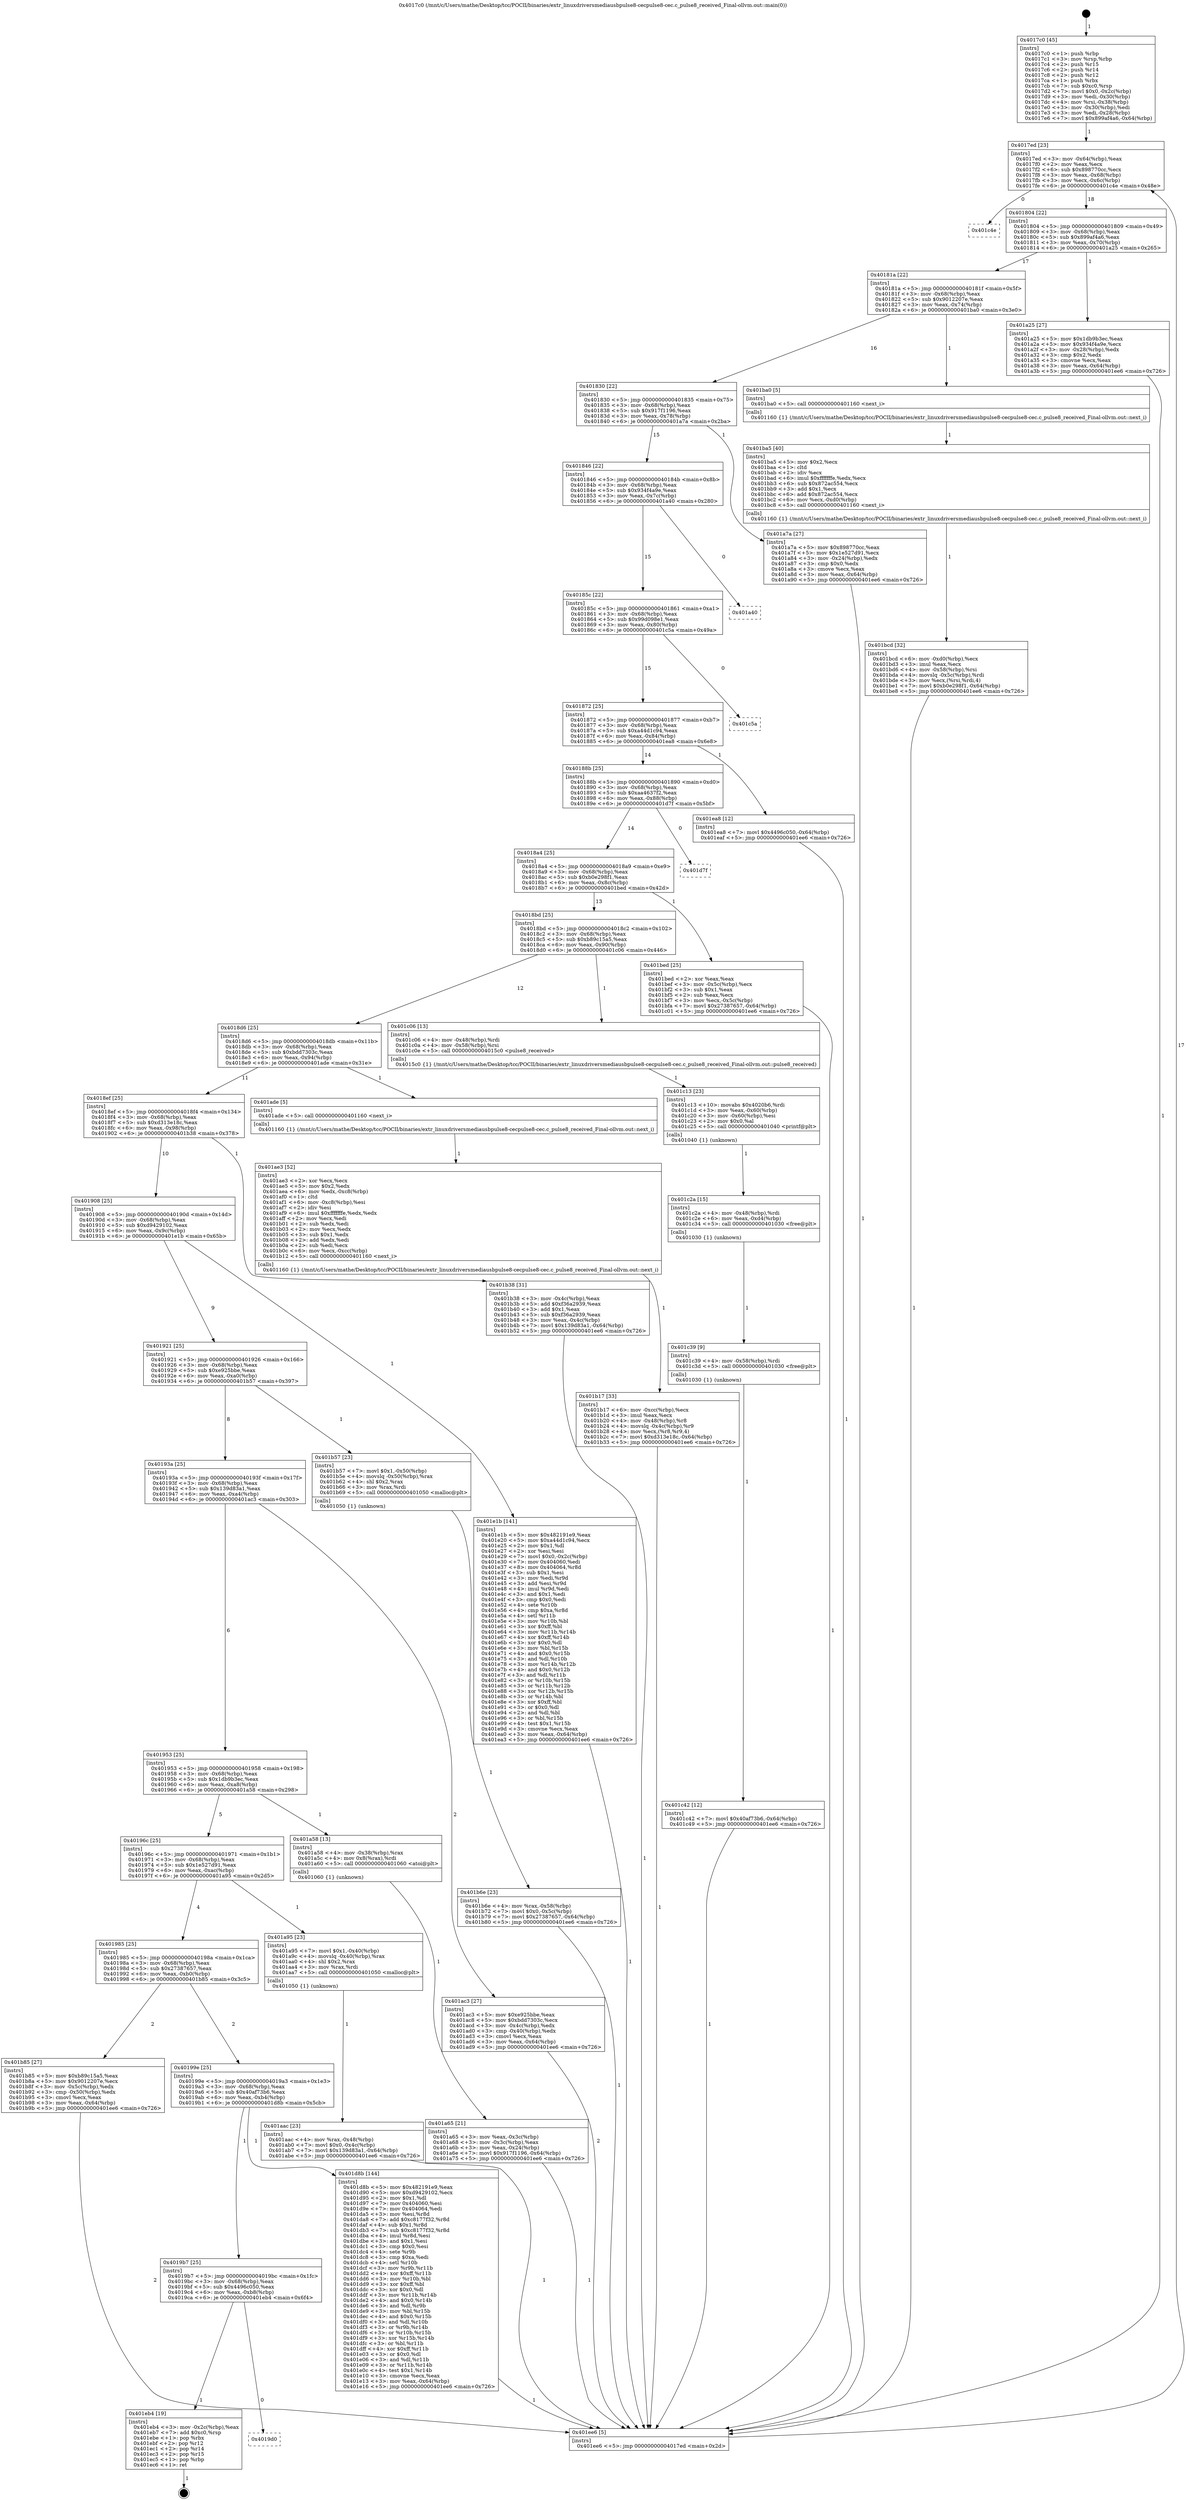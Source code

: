 digraph "0x4017c0" {
  label = "0x4017c0 (/mnt/c/Users/mathe/Desktop/tcc/POCII/binaries/extr_linuxdriversmediausbpulse8-cecpulse8-cec.c_pulse8_received_Final-ollvm.out::main(0))"
  labelloc = "t"
  node[shape=record]

  Entry [label="",width=0.3,height=0.3,shape=circle,fillcolor=black,style=filled]
  "0x4017ed" [label="{
     0x4017ed [23]\l
     | [instrs]\l
     &nbsp;&nbsp;0x4017ed \<+3\>: mov -0x64(%rbp),%eax\l
     &nbsp;&nbsp;0x4017f0 \<+2\>: mov %eax,%ecx\l
     &nbsp;&nbsp;0x4017f2 \<+6\>: sub $0x898770cc,%ecx\l
     &nbsp;&nbsp;0x4017f8 \<+3\>: mov %eax,-0x68(%rbp)\l
     &nbsp;&nbsp;0x4017fb \<+3\>: mov %ecx,-0x6c(%rbp)\l
     &nbsp;&nbsp;0x4017fe \<+6\>: je 0000000000401c4e \<main+0x48e\>\l
  }"]
  "0x401c4e" [label="{
     0x401c4e\l
  }", style=dashed]
  "0x401804" [label="{
     0x401804 [22]\l
     | [instrs]\l
     &nbsp;&nbsp;0x401804 \<+5\>: jmp 0000000000401809 \<main+0x49\>\l
     &nbsp;&nbsp;0x401809 \<+3\>: mov -0x68(%rbp),%eax\l
     &nbsp;&nbsp;0x40180c \<+5\>: sub $0x899af4a6,%eax\l
     &nbsp;&nbsp;0x401811 \<+3\>: mov %eax,-0x70(%rbp)\l
     &nbsp;&nbsp;0x401814 \<+6\>: je 0000000000401a25 \<main+0x265\>\l
  }"]
  Exit [label="",width=0.3,height=0.3,shape=circle,fillcolor=black,style=filled,peripheries=2]
  "0x401a25" [label="{
     0x401a25 [27]\l
     | [instrs]\l
     &nbsp;&nbsp;0x401a25 \<+5\>: mov $0x1db9b3ec,%eax\l
     &nbsp;&nbsp;0x401a2a \<+5\>: mov $0x934f4a9e,%ecx\l
     &nbsp;&nbsp;0x401a2f \<+3\>: mov -0x28(%rbp),%edx\l
     &nbsp;&nbsp;0x401a32 \<+3\>: cmp $0x2,%edx\l
     &nbsp;&nbsp;0x401a35 \<+3\>: cmovne %ecx,%eax\l
     &nbsp;&nbsp;0x401a38 \<+3\>: mov %eax,-0x64(%rbp)\l
     &nbsp;&nbsp;0x401a3b \<+5\>: jmp 0000000000401ee6 \<main+0x726\>\l
  }"]
  "0x40181a" [label="{
     0x40181a [22]\l
     | [instrs]\l
     &nbsp;&nbsp;0x40181a \<+5\>: jmp 000000000040181f \<main+0x5f\>\l
     &nbsp;&nbsp;0x40181f \<+3\>: mov -0x68(%rbp),%eax\l
     &nbsp;&nbsp;0x401822 \<+5\>: sub $0x9012207e,%eax\l
     &nbsp;&nbsp;0x401827 \<+3\>: mov %eax,-0x74(%rbp)\l
     &nbsp;&nbsp;0x40182a \<+6\>: je 0000000000401ba0 \<main+0x3e0\>\l
  }"]
  "0x401ee6" [label="{
     0x401ee6 [5]\l
     | [instrs]\l
     &nbsp;&nbsp;0x401ee6 \<+5\>: jmp 00000000004017ed \<main+0x2d\>\l
  }"]
  "0x4017c0" [label="{
     0x4017c0 [45]\l
     | [instrs]\l
     &nbsp;&nbsp;0x4017c0 \<+1\>: push %rbp\l
     &nbsp;&nbsp;0x4017c1 \<+3\>: mov %rsp,%rbp\l
     &nbsp;&nbsp;0x4017c4 \<+2\>: push %r15\l
     &nbsp;&nbsp;0x4017c6 \<+2\>: push %r14\l
     &nbsp;&nbsp;0x4017c8 \<+2\>: push %r12\l
     &nbsp;&nbsp;0x4017ca \<+1\>: push %rbx\l
     &nbsp;&nbsp;0x4017cb \<+7\>: sub $0xc0,%rsp\l
     &nbsp;&nbsp;0x4017d2 \<+7\>: movl $0x0,-0x2c(%rbp)\l
     &nbsp;&nbsp;0x4017d9 \<+3\>: mov %edi,-0x30(%rbp)\l
     &nbsp;&nbsp;0x4017dc \<+4\>: mov %rsi,-0x38(%rbp)\l
     &nbsp;&nbsp;0x4017e0 \<+3\>: mov -0x30(%rbp),%edi\l
     &nbsp;&nbsp;0x4017e3 \<+3\>: mov %edi,-0x28(%rbp)\l
     &nbsp;&nbsp;0x4017e6 \<+7\>: movl $0x899af4a6,-0x64(%rbp)\l
  }"]
  "0x4019d0" [label="{
     0x4019d0\l
  }", style=dashed]
  "0x401ba0" [label="{
     0x401ba0 [5]\l
     | [instrs]\l
     &nbsp;&nbsp;0x401ba0 \<+5\>: call 0000000000401160 \<next_i\>\l
     | [calls]\l
     &nbsp;&nbsp;0x401160 \{1\} (/mnt/c/Users/mathe/Desktop/tcc/POCII/binaries/extr_linuxdriversmediausbpulse8-cecpulse8-cec.c_pulse8_received_Final-ollvm.out::next_i)\l
  }"]
  "0x401830" [label="{
     0x401830 [22]\l
     | [instrs]\l
     &nbsp;&nbsp;0x401830 \<+5\>: jmp 0000000000401835 \<main+0x75\>\l
     &nbsp;&nbsp;0x401835 \<+3\>: mov -0x68(%rbp),%eax\l
     &nbsp;&nbsp;0x401838 \<+5\>: sub $0x917f1196,%eax\l
     &nbsp;&nbsp;0x40183d \<+3\>: mov %eax,-0x78(%rbp)\l
     &nbsp;&nbsp;0x401840 \<+6\>: je 0000000000401a7a \<main+0x2ba\>\l
  }"]
  "0x401eb4" [label="{
     0x401eb4 [19]\l
     | [instrs]\l
     &nbsp;&nbsp;0x401eb4 \<+3\>: mov -0x2c(%rbp),%eax\l
     &nbsp;&nbsp;0x401eb7 \<+7\>: add $0xc0,%rsp\l
     &nbsp;&nbsp;0x401ebe \<+1\>: pop %rbx\l
     &nbsp;&nbsp;0x401ebf \<+2\>: pop %r12\l
     &nbsp;&nbsp;0x401ec1 \<+2\>: pop %r14\l
     &nbsp;&nbsp;0x401ec3 \<+2\>: pop %r15\l
     &nbsp;&nbsp;0x401ec5 \<+1\>: pop %rbp\l
     &nbsp;&nbsp;0x401ec6 \<+1\>: ret\l
  }"]
  "0x401a7a" [label="{
     0x401a7a [27]\l
     | [instrs]\l
     &nbsp;&nbsp;0x401a7a \<+5\>: mov $0x898770cc,%eax\l
     &nbsp;&nbsp;0x401a7f \<+5\>: mov $0x1e527d91,%ecx\l
     &nbsp;&nbsp;0x401a84 \<+3\>: mov -0x24(%rbp),%edx\l
     &nbsp;&nbsp;0x401a87 \<+3\>: cmp $0x0,%edx\l
     &nbsp;&nbsp;0x401a8a \<+3\>: cmove %ecx,%eax\l
     &nbsp;&nbsp;0x401a8d \<+3\>: mov %eax,-0x64(%rbp)\l
     &nbsp;&nbsp;0x401a90 \<+5\>: jmp 0000000000401ee6 \<main+0x726\>\l
  }"]
  "0x401846" [label="{
     0x401846 [22]\l
     | [instrs]\l
     &nbsp;&nbsp;0x401846 \<+5\>: jmp 000000000040184b \<main+0x8b\>\l
     &nbsp;&nbsp;0x40184b \<+3\>: mov -0x68(%rbp),%eax\l
     &nbsp;&nbsp;0x40184e \<+5\>: sub $0x934f4a9e,%eax\l
     &nbsp;&nbsp;0x401853 \<+3\>: mov %eax,-0x7c(%rbp)\l
     &nbsp;&nbsp;0x401856 \<+6\>: je 0000000000401a40 \<main+0x280\>\l
  }"]
  "0x4019b7" [label="{
     0x4019b7 [25]\l
     | [instrs]\l
     &nbsp;&nbsp;0x4019b7 \<+5\>: jmp 00000000004019bc \<main+0x1fc\>\l
     &nbsp;&nbsp;0x4019bc \<+3\>: mov -0x68(%rbp),%eax\l
     &nbsp;&nbsp;0x4019bf \<+5\>: sub $0x4496c050,%eax\l
     &nbsp;&nbsp;0x4019c4 \<+6\>: mov %eax,-0xb8(%rbp)\l
     &nbsp;&nbsp;0x4019ca \<+6\>: je 0000000000401eb4 \<main+0x6f4\>\l
  }"]
  "0x401a40" [label="{
     0x401a40\l
  }", style=dashed]
  "0x40185c" [label="{
     0x40185c [22]\l
     | [instrs]\l
     &nbsp;&nbsp;0x40185c \<+5\>: jmp 0000000000401861 \<main+0xa1\>\l
     &nbsp;&nbsp;0x401861 \<+3\>: mov -0x68(%rbp),%eax\l
     &nbsp;&nbsp;0x401864 \<+5\>: sub $0x99d098e1,%eax\l
     &nbsp;&nbsp;0x401869 \<+3\>: mov %eax,-0x80(%rbp)\l
     &nbsp;&nbsp;0x40186c \<+6\>: je 0000000000401c5a \<main+0x49a\>\l
  }"]
  "0x401d8b" [label="{
     0x401d8b [144]\l
     | [instrs]\l
     &nbsp;&nbsp;0x401d8b \<+5\>: mov $0x482191e9,%eax\l
     &nbsp;&nbsp;0x401d90 \<+5\>: mov $0xd9429102,%ecx\l
     &nbsp;&nbsp;0x401d95 \<+2\>: mov $0x1,%dl\l
     &nbsp;&nbsp;0x401d97 \<+7\>: mov 0x404060,%esi\l
     &nbsp;&nbsp;0x401d9e \<+7\>: mov 0x404064,%edi\l
     &nbsp;&nbsp;0x401da5 \<+3\>: mov %esi,%r8d\l
     &nbsp;&nbsp;0x401da8 \<+7\>: add $0xc8177f32,%r8d\l
     &nbsp;&nbsp;0x401daf \<+4\>: sub $0x1,%r8d\l
     &nbsp;&nbsp;0x401db3 \<+7\>: sub $0xc8177f32,%r8d\l
     &nbsp;&nbsp;0x401dba \<+4\>: imul %r8d,%esi\l
     &nbsp;&nbsp;0x401dbe \<+3\>: and $0x1,%esi\l
     &nbsp;&nbsp;0x401dc1 \<+3\>: cmp $0x0,%esi\l
     &nbsp;&nbsp;0x401dc4 \<+4\>: sete %r9b\l
     &nbsp;&nbsp;0x401dc8 \<+3\>: cmp $0xa,%edi\l
     &nbsp;&nbsp;0x401dcb \<+4\>: setl %r10b\l
     &nbsp;&nbsp;0x401dcf \<+3\>: mov %r9b,%r11b\l
     &nbsp;&nbsp;0x401dd2 \<+4\>: xor $0xff,%r11b\l
     &nbsp;&nbsp;0x401dd6 \<+3\>: mov %r10b,%bl\l
     &nbsp;&nbsp;0x401dd9 \<+3\>: xor $0xff,%bl\l
     &nbsp;&nbsp;0x401ddc \<+3\>: xor $0x0,%dl\l
     &nbsp;&nbsp;0x401ddf \<+3\>: mov %r11b,%r14b\l
     &nbsp;&nbsp;0x401de2 \<+4\>: and $0x0,%r14b\l
     &nbsp;&nbsp;0x401de6 \<+3\>: and %dl,%r9b\l
     &nbsp;&nbsp;0x401de9 \<+3\>: mov %bl,%r15b\l
     &nbsp;&nbsp;0x401dec \<+4\>: and $0x0,%r15b\l
     &nbsp;&nbsp;0x401df0 \<+3\>: and %dl,%r10b\l
     &nbsp;&nbsp;0x401df3 \<+3\>: or %r9b,%r14b\l
     &nbsp;&nbsp;0x401df6 \<+3\>: or %r10b,%r15b\l
     &nbsp;&nbsp;0x401df9 \<+3\>: xor %r15b,%r14b\l
     &nbsp;&nbsp;0x401dfc \<+3\>: or %bl,%r11b\l
     &nbsp;&nbsp;0x401dff \<+4\>: xor $0xff,%r11b\l
     &nbsp;&nbsp;0x401e03 \<+3\>: or $0x0,%dl\l
     &nbsp;&nbsp;0x401e06 \<+3\>: and %dl,%r11b\l
     &nbsp;&nbsp;0x401e09 \<+3\>: or %r11b,%r14b\l
     &nbsp;&nbsp;0x401e0c \<+4\>: test $0x1,%r14b\l
     &nbsp;&nbsp;0x401e10 \<+3\>: cmovne %ecx,%eax\l
     &nbsp;&nbsp;0x401e13 \<+3\>: mov %eax,-0x64(%rbp)\l
     &nbsp;&nbsp;0x401e16 \<+5\>: jmp 0000000000401ee6 \<main+0x726\>\l
  }"]
  "0x401c5a" [label="{
     0x401c5a\l
  }", style=dashed]
  "0x401872" [label="{
     0x401872 [25]\l
     | [instrs]\l
     &nbsp;&nbsp;0x401872 \<+5\>: jmp 0000000000401877 \<main+0xb7\>\l
     &nbsp;&nbsp;0x401877 \<+3\>: mov -0x68(%rbp),%eax\l
     &nbsp;&nbsp;0x40187a \<+5\>: sub $0xa44d1c94,%eax\l
     &nbsp;&nbsp;0x40187f \<+6\>: mov %eax,-0x84(%rbp)\l
     &nbsp;&nbsp;0x401885 \<+6\>: je 0000000000401ea8 \<main+0x6e8\>\l
  }"]
  "0x401c42" [label="{
     0x401c42 [12]\l
     | [instrs]\l
     &nbsp;&nbsp;0x401c42 \<+7\>: movl $0x40af73b6,-0x64(%rbp)\l
     &nbsp;&nbsp;0x401c49 \<+5\>: jmp 0000000000401ee6 \<main+0x726\>\l
  }"]
  "0x401ea8" [label="{
     0x401ea8 [12]\l
     | [instrs]\l
     &nbsp;&nbsp;0x401ea8 \<+7\>: movl $0x4496c050,-0x64(%rbp)\l
     &nbsp;&nbsp;0x401eaf \<+5\>: jmp 0000000000401ee6 \<main+0x726\>\l
  }"]
  "0x40188b" [label="{
     0x40188b [25]\l
     | [instrs]\l
     &nbsp;&nbsp;0x40188b \<+5\>: jmp 0000000000401890 \<main+0xd0\>\l
     &nbsp;&nbsp;0x401890 \<+3\>: mov -0x68(%rbp),%eax\l
     &nbsp;&nbsp;0x401893 \<+5\>: sub $0xaa4637f2,%eax\l
     &nbsp;&nbsp;0x401898 \<+6\>: mov %eax,-0x88(%rbp)\l
     &nbsp;&nbsp;0x40189e \<+6\>: je 0000000000401d7f \<main+0x5bf\>\l
  }"]
  "0x401c39" [label="{
     0x401c39 [9]\l
     | [instrs]\l
     &nbsp;&nbsp;0x401c39 \<+4\>: mov -0x58(%rbp),%rdi\l
     &nbsp;&nbsp;0x401c3d \<+5\>: call 0000000000401030 \<free@plt\>\l
     | [calls]\l
     &nbsp;&nbsp;0x401030 \{1\} (unknown)\l
  }"]
  "0x401d7f" [label="{
     0x401d7f\l
  }", style=dashed]
  "0x4018a4" [label="{
     0x4018a4 [25]\l
     | [instrs]\l
     &nbsp;&nbsp;0x4018a4 \<+5\>: jmp 00000000004018a9 \<main+0xe9\>\l
     &nbsp;&nbsp;0x4018a9 \<+3\>: mov -0x68(%rbp),%eax\l
     &nbsp;&nbsp;0x4018ac \<+5\>: sub $0xb0e298f1,%eax\l
     &nbsp;&nbsp;0x4018b1 \<+6\>: mov %eax,-0x8c(%rbp)\l
     &nbsp;&nbsp;0x4018b7 \<+6\>: je 0000000000401bed \<main+0x42d\>\l
  }"]
  "0x401c2a" [label="{
     0x401c2a [15]\l
     | [instrs]\l
     &nbsp;&nbsp;0x401c2a \<+4\>: mov -0x48(%rbp),%rdi\l
     &nbsp;&nbsp;0x401c2e \<+6\>: mov %eax,-0xd4(%rbp)\l
     &nbsp;&nbsp;0x401c34 \<+5\>: call 0000000000401030 \<free@plt\>\l
     | [calls]\l
     &nbsp;&nbsp;0x401030 \{1\} (unknown)\l
  }"]
  "0x401bed" [label="{
     0x401bed [25]\l
     | [instrs]\l
     &nbsp;&nbsp;0x401bed \<+2\>: xor %eax,%eax\l
     &nbsp;&nbsp;0x401bef \<+3\>: mov -0x5c(%rbp),%ecx\l
     &nbsp;&nbsp;0x401bf2 \<+3\>: sub $0x1,%eax\l
     &nbsp;&nbsp;0x401bf5 \<+2\>: sub %eax,%ecx\l
     &nbsp;&nbsp;0x401bf7 \<+3\>: mov %ecx,-0x5c(%rbp)\l
     &nbsp;&nbsp;0x401bfa \<+7\>: movl $0x27387657,-0x64(%rbp)\l
     &nbsp;&nbsp;0x401c01 \<+5\>: jmp 0000000000401ee6 \<main+0x726\>\l
  }"]
  "0x4018bd" [label="{
     0x4018bd [25]\l
     | [instrs]\l
     &nbsp;&nbsp;0x4018bd \<+5\>: jmp 00000000004018c2 \<main+0x102\>\l
     &nbsp;&nbsp;0x4018c2 \<+3\>: mov -0x68(%rbp),%eax\l
     &nbsp;&nbsp;0x4018c5 \<+5\>: sub $0xb89c15a5,%eax\l
     &nbsp;&nbsp;0x4018ca \<+6\>: mov %eax,-0x90(%rbp)\l
     &nbsp;&nbsp;0x4018d0 \<+6\>: je 0000000000401c06 \<main+0x446\>\l
  }"]
  "0x401c13" [label="{
     0x401c13 [23]\l
     | [instrs]\l
     &nbsp;&nbsp;0x401c13 \<+10\>: movabs $0x4020b6,%rdi\l
     &nbsp;&nbsp;0x401c1d \<+3\>: mov %eax,-0x60(%rbp)\l
     &nbsp;&nbsp;0x401c20 \<+3\>: mov -0x60(%rbp),%esi\l
     &nbsp;&nbsp;0x401c23 \<+2\>: mov $0x0,%al\l
     &nbsp;&nbsp;0x401c25 \<+5\>: call 0000000000401040 \<printf@plt\>\l
     | [calls]\l
     &nbsp;&nbsp;0x401040 \{1\} (unknown)\l
  }"]
  "0x401c06" [label="{
     0x401c06 [13]\l
     | [instrs]\l
     &nbsp;&nbsp;0x401c06 \<+4\>: mov -0x48(%rbp),%rdi\l
     &nbsp;&nbsp;0x401c0a \<+4\>: mov -0x58(%rbp),%rsi\l
     &nbsp;&nbsp;0x401c0e \<+5\>: call 00000000004015c0 \<pulse8_received\>\l
     | [calls]\l
     &nbsp;&nbsp;0x4015c0 \{1\} (/mnt/c/Users/mathe/Desktop/tcc/POCII/binaries/extr_linuxdriversmediausbpulse8-cecpulse8-cec.c_pulse8_received_Final-ollvm.out::pulse8_received)\l
  }"]
  "0x4018d6" [label="{
     0x4018d6 [25]\l
     | [instrs]\l
     &nbsp;&nbsp;0x4018d6 \<+5\>: jmp 00000000004018db \<main+0x11b\>\l
     &nbsp;&nbsp;0x4018db \<+3\>: mov -0x68(%rbp),%eax\l
     &nbsp;&nbsp;0x4018de \<+5\>: sub $0xbdd7303c,%eax\l
     &nbsp;&nbsp;0x4018e3 \<+6\>: mov %eax,-0x94(%rbp)\l
     &nbsp;&nbsp;0x4018e9 \<+6\>: je 0000000000401ade \<main+0x31e\>\l
  }"]
  "0x401bcd" [label="{
     0x401bcd [32]\l
     | [instrs]\l
     &nbsp;&nbsp;0x401bcd \<+6\>: mov -0xd0(%rbp),%ecx\l
     &nbsp;&nbsp;0x401bd3 \<+3\>: imul %eax,%ecx\l
     &nbsp;&nbsp;0x401bd6 \<+4\>: mov -0x58(%rbp),%rsi\l
     &nbsp;&nbsp;0x401bda \<+4\>: movslq -0x5c(%rbp),%rdi\l
     &nbsp;&nbsp;0x401bde \<+3\>: mov %ecx,(%rsi,%rdi,4)\l
     &nbsp;&nbsp;0x401be1 \<+7\>: movl $0xb0e298f1,-0x64(%rbp)\l
     &nbsp;&nbsp;0x401be8 \<+5\>: jmp 0000000000401ee6 \<main+0x726\>\l
  }"]
  "0x401ade" [label="{
     0x401ade [5]\l
     | [instrs]\l
     &nbsp;&nbsp;0x401ade \<+5\>: call 0000000000401160 \<next_i\>\l
     | [calls]\l
     &nbsp;&nbsp;0x401160 \{1\} (/mnt/c/Users/mathe/Desktop/tcc/POCII/binaries/extr_linuxdriversmediausbpulse8-cecpulse8-cec.c_pulse8_received_Final-ollvm.out::next_i)\l
  }"]
  "0x4018ef" [label="{
     0x4018ef [25]\l
     | [instrs]\l
     &nbsp;&nbsp;0x4018ef \<+5\>: jmp 00000000004018f4 \<main+0x134\>\l
     &nbsp;&nbsp;0x4018f4 \<+3\>: mov -0x68(%rbp),%eax\l
     &nbsp;&nbsp;0x4018f7 \<+5\>: sub $0xd313e18c,%eax\l
     &nbsp;&nbsp;0x4018fc \<+6\>: mov %eax,-0x98(%rbp)\l
     &nbsp;&nbsp;0x401902 \<+6\>: je 0000000000401b38 \<main+0x378\>\l
  }"]
  "0x401ba5" [label="{
     0x401ba5 [40]\l
     | [instrs]\l
     &nbsp;&nbsp;0x401ba5 \<+5\>: mov $0x2,%ecx\l
     &nbsp;&nbsp;0x401baa \<+1\>: cltd\l
     &nbsp;&nbsp;0x401bab \<+2\>: idiv %ecx\l
     &nbsp;&nbsp;0x401bad \<+6\>: imul $0xfffffffe,%edx,%ecx\l
     &nbsp;&nbsp;0x401bb3 \<+6\>: sub $0x872ac554,%ecx\l
     &nbsp;&nbsp;0x401bb9 \<+3\>: add $0x1,%ecx\l
     &nbsp;&nbsp;0x401bbc \<+6\>: add $0x872ac554,%ecx\l
     &nbsp;&nbsp;0x401bc2 \<+6\>: mov %ecx,-0xd0(%rbp)\l
     &nbsp;&nbsp;0x401bc8 \<+5\>: call 0000000000401160 \<next_i\>\l
     | [calls]\l
     &nbsp;&nbsp;0x401160 \{1\} (/mnt/c/Users/mathe/Desktop/tcc/POCII/binaries/extr_linuxdriversmediausbpulse8-cecpulse8-cec.c_pulse8_received_Final-ollvm.out::next_i)\l
  }"]
  "0x401b38" [label="{
     0x401b38 [31]\l
     | [instrs]\l
     &nbsp;&nbsp;0x401b38 \<+3\>: mov -0x4c(%rbp),%eax\l
     &nbsp;&nbsp;0x401b3b \<+5\>: add $0xf36a2939,%eax\l
     &nbsp;&nbsp;0x401b40 \<+3\>: add $0x1,%eax\l
     &nbsp;&nbsp;0x401b43 \<+5\>: sub $0xf36a2939,%eax\l
     &nbsp;&nbsp;0x401b48 \<+3\>: mov %eax,-0x4c(%rbp)\l
     &nbsp;&nbsp;0x401b4b \<+7\>: movl $0x139d83a1,-0x64(%rbp)\l
     &nbsp;&nbsp;0x401b52 \<+5\>: jmp 0000000000401ee6 \<main+0x726\>\l
  }"]
  "0x401908" [label="{
     0x401908 [25]\l
     | [instrs]\l
     &nbsp;&nbsp;0x401908 \<+5\>: jmp 000000000040190d \<main+0x14d\>\l
     &nbsp;&nbsp;0x40190d \<+3\>: mov -0x68(%rbp),%eax\l
     &nbsp;&nbsp;0x401910 \<+5\>: sub $0xd9429102,%eax\l
     &nbsp;&nbsp;0x401915 \<+6\>: mov %eax,-0x9c(%rbp)\l
     &nbsp;&nbsp;0x40191b \<+6\>: je 0000000000401e1b \<main+0x65b\>\l
  }"]
  "0x40199e" [label="{
     0x40199e [25]\l
     | [instrs]\l
     &nbsp;&nbsp;0x40199e \<+5\>: jmp 00000000004019a3 \<main+0x1e3\>\l
     &nbsp;&nbsp;0x4019a3 \<+3\>: mov -0x68(%rbp),%eax\l
     &nbsp;&nbsp;0x4019a6 \<+5\>: sub $0x40af73b6,%eax\l
     &nbsp;&nbsp;0x4019ab \<+6\>: mov %eax,-0xb4(%rbp)\l
     &nbsp;&nbsp;0x4019b1 \<+6\>: je 0000000000401d8b \<main+0x5cb\>\l
  }"]
  "0x401e1b" [label="{
     0x401e1b [141]\l
     | [instrs]\l
     &nbsp;&nbsp;0x401e1b \<+5\>: mov $0x482191e9,%eax\l
     &nbsp;&nbsp;0x401e20 \<+5\>: mov $0xa44d1c94,%ecx\l
     &nbsp;&nbsp;0x401e25 \<+2\>: mov $0x1,%dl\l
     &nbsp;&nbsp;0x401e27 \<+2\>: xor %esi,%esi\l
     &nbsp;&nbsp;0x401e29 \<+7\>: movl $0x0,-0x2c(%rbp)\l
     &nbsp;&nbsp;0x401e30 \<+7\>: mov 0x404060,%edi\l
     &nbsp;&nbsp;0x401e37 \<+8\>: mov 0x404064,%r8d\l
     &nbsp;&nbsp;0x401e3f \<+3\>: sub $0x1,%esi\l
     &nbsp;&nbsp;0x401e42 \<+3\>: mov %edi,%r9d\l
     &nbsp;&nbsp;0x401e45 \<+3\>: add %esi,%r9d\l
     &nbsp;&nbsp;0x401e48 \<+4\>: imul %r9d,%edi\l
     &nbsp;&nbsp;0x401e4c \<+3\>: and $0x1,%edi\l
     &nbsp;&nbsp;0x401e4f \<+3\>: cmp $0x0,%edi\l
     &nbsp;&nbsp;0x401e52 \<+4\>: sete %r10b\l
     &nbsp;&nbsp;0x401e56 \<+4\>: cmp $0xa,%r8d\l
     &nbsp;&nbsp;0x401e5a \<+4\>: setl %r11b\l
     &nbsp;&nbsp;0x401e5e \<+3\>: mov %r10b,%bl\l
     &nbsp;&nbsp;0x401e61 \<+3\>: xor $0xff,%bl\l
     &nbsp;&nbsp;0x401e64 \<+3\>: mov %r11b,%r14b\l
     &nbsp;&nbsp;0x401e67 \<+4\>: xor $0xff,%r14b\l
     &nbsp;&nbsp;0x401e6b \<+3\>: xor $0x0,%dl\l
     &nbsp;&nbsp;0x401e6e \<+3\>: mov %bl,%r15b\l
     &nbsp;&nbsp;0x401e71 \<+4\>: and $0x0,%r15b\l
     &nbsp;&nbsp;0x401e75 \<+3\>: and %dl,%r10b\l
     &nbsp;&nbsp;0x401e78 \<+3\>: mov %r14b,%r12b\l
     &nbsp;&nbsp;0x401e7b \<+4\>: and $0x0,%r12b\l
     &nbsp;&nbsp;0x401e7f \<+3\>: and %dl,%r11b\l
     &nbsp;&nbsp;0x401e82 \<+3\>: or %r10b,%r15b\l
     &nbsp;&nbsp;0x401e85 \<+3\>: or %r11b,%r12b\l
     &nbsp;&nbsp;0x401e88 \<+3\>: xor %r12b,%r15b\l
     &nbsp;&nbsp;0x401e8b \<+3\>: or %r14b,%bl\l
     &nbsp;&nbsp;0x401e8e \<+3\>: xor $0xff,%bl\l
     &nbsp;&nbsp;0x401e91 \<+3\>: or $0x0,%dl\l
     &nbsp;&nbsp;0x401e94 \<+2\>: and %dl,%bl\l
     &nbsp;&nbsp;0x401e96 \<+3\>: or %bl,%r15b\l
     &nbsp;&nbsp;0x401e99 \<+4\>: test $0x1,%r15b\l
     &nbsp;&nbsp;0x401e9d \<+3\>: cmovne %ecx,%eax\l
     &nbsp;&nbsp;0x401ea0 \<+3\>: mov %eax,-0x64(%rbp)\l
     &nbsp;&nbsp;0x401ea3 \<+5\>: jmp 0000000000401ee6 \<main+0x726\>\l
  }"]
  "0x401921" [label="{
     0x401921 [25]\l
     | [instrs]\l
     &nbsp;&nbsp;0x401921 \<+5\>: jmp 0000000000401926 \<main+0x166\>\l
     &nbsp;&nbsp;0x401926 \<+3\>: mov -0x68(%rbp),%eax\l
     &nbsp;&nbsp;0x401929 \<+5\>: sub $0xe925bbe,%eax\l
     &nbsp;&nbsp;0x40192e \<+6\>: mov %eax,-0xa0(%rbp)\l
     &nbsp;&nbsp;0x401934 \<+6\>: je 0000000000401b57 \<main+0x397\>\l
  }"]
  "0x401b85" [label="{
     0x401b85 [27]\l
     | [instrs]\l
     &nbsp;&nbsp;0x401b85 \<+5\>: mov $0xb89c15a5,%eax\l
     &nbsp;&nbsp;0x401b8a \<+5\>: mov $0x9012207e,%ecx\l
     &nbsp;&nbsp;0x401b8f \<+3\>: mov -0x5c(%rbp),%edx\l
     &nbsp;&nbsp;0x401b92 \<+3\>: cmp -0x50(%rbp),%edx\l
     &nbsp;&nbsp;0x401b95 \<+3\>: cmovl %ecx,%eax\l
     &nbsp;&nbsp;0x401b98 \<+3\>: mov %eax,-0x64(%rbp)\l
     &nbsp;&nbsp;0x401b9b \<+5\>: jmp 0000000000401ee6 \<main+0x726\>\l
  }"]
  "0x401b57" [label="{
     0x401b57 [23]\l
     | [instrs]\l
     &nbsp;&nbsp;0x401b57 \<+7\>: movl $0x1,-0x50(%rbp)\l
     &nbsp;&nbsp;0x401b5e \<+4\>: movslq -0x50(%rbp),%rax\l
     &nbsp;&nbsp;0x401b62 \<+4\>: shl $0x2,%rax\l
     &nbsp;&nbsp;0x401b66 \<+3\>: mov %rax,%rdi\l
     &nbsp;&nbsp;0x401b69 \<+5\>: call 0000000000401050 \<malloc@plt\>\l
     | [calls]\l
     &nbsp;&nbsp;0x401050 \{1\} (unknown)\l
  }"]
  "0x40193a" [label="{
     0x40193a [25]\l
     | [instrs]\l
     &nbsp;&nbsp;0x40193a \<+5\>: jmp 000000000040193f \<main+0x17f\>\l
     &nbsp;&nbsp;0x40193f \<+3\>: mov -0x68(%rbp),%eax\l
     &nbsp;&nbsp;0x401942 \<+5\>: sub $0x139d83a1,%eax\l
     &nbsp;&nbsp;0x401947 \<+6\>: mov %eax,-0xa4(%rbp)\l
     &nbsp;&nbsp;0x40194d \<+6\>: je 0000000000401ac3 \<main+0x303\>\l
  }"]
  "0x401b6e" [label="{
     0x401b6e [23]\l
     | [instrs]\l
     &nbsp;&nbsp;0x401b6e \<+4\>: mov %rax,-0x58(%rbp)\l
     &nbsp;&nbsp;0x401b72 \<+7\>: movl $0x0,-0x5c(%rbp)\l
     &nbsp;&nbsp;0x401b79 \<+7\>: movl $0x27387657,-0x64(%rbp)\l
     &nbsp;&nbsp;0x401b80 \<+5\>: jmp 0000000000401ee6 \<main+0x726\>\l
  }"]
  "0x401ac3" [label="{
     0x401ac3 [27]\l
     | [instrs]\l
     &nbsp;&nbsp;0x401ac3 \<+5\>: mov $0xe925bbe,%eax\l
     &nbsp;&nbsp;0x401ac8 \<+5\>: mov $0xbdd7303c,%ecx\l
     &nbsp;&nbsp;0x401acd \<+3\>: mov -0x4c(%rbp),%edx\l
     &nbsp;&nbsp;0x401ad0 \<+3\>: cmp -0x40(%rbp),%edx\l
     &nbsp;&nbsp;0x401ad3 \<+3\>: cmovl %ecx,%eax\l
     &nbsp;&nbsp;0x401ad6 \<+3\>: mov %eax,-0x64(%rbp)\l
     &nbsp;&nbsp;0x401ad9 \<+5\>: jmp 0000000000401ee6 \<main+0x726\>\l
  }"]
  "0x401953" [label="{
     0x401953 [25]\l
     | [instrs]\l
     &nbsp;&nbsp;0x401953 \<+5\>: jmp 0000000000401958 \<main+0x198\>\l
     &nbsp;&nbsp;0x401958 \<+3\>: mov -0x68(%rbp),%eax\l
     &nbsp;&nbsp;0x40195b \<+5\>: sub $0x1db9b3ec,%eax\l
     &nbsp;&nbsp;0x401960 \<+6\>: mov %eax,-0xa8(%rbp)\l
     &nbsp;&nbsp;0x401966 \<+6\>: je 0000000000401a58 \<main+0x298\>\l
  }"]
  "0x401b17" [label="{
     0x401b17 [33]\l
     | [instrs]\l
     &nbsp;&nbsp;0x401b17 \<+6\>: mov -0xcc(%rbp),%ecx\l
     &nbsp;&nbsp;0x401b1d \<+3\>: imul %eax,%ecx\l
     &nbsp;&nbsp;0x401b20 \<+4\>: mov -0x48(%rbp),%r8\l
     &nbsp;&nbsp;0x401b24 \<+4\>: movslq -0x4c(%rbp),%r9\l
     &nbsp;&nbsp;0x401b28 \<+4\>: mov %ecx,(%r8,%r9,4)\l
     &nbsp;&nbsp;0x401b2c \<+7\>: movl $0xd313e18c,-0x64(%rbp)\l
     &nbsp;&nbsp;0x401b33 \<+5\>: jmp 0000000000401ee6 \<main+0x726\>\l
  }"]
  "0x401a58" [label="{
     0x401a58 [13]\l
     | [instrs]\l
     &nbsp;&nbsp;0x401a58 \<+4\>: mov -0x38(%rbp),%rax\l
     &nbsp;&nbsp;0x401a5c \<+4\>: mov 0x8(%rax),%rdi\l
     &nbsp;&nbsp;0x401a60 \<+5\>: call 0000000000401060 \<atoi@plt\>\l
     | [calls]\l
     &nbsp;&nbsp;0x401060 \{1\} (unknown)\l
  }"]
  "0x40196c" [label="{
     0x40196c [25]\l
     | [instrs]\l
     &nbsp;&nbsp;0x40196c \<+5\>: jmp 0000000000401971 \<main+0x1b1\>\l
     &nbsp;&nbsp;0x401971 \<+3\>: mov -0x68(%rbp),%eax\l
     &nbsp;&nbsp;0x401974 \<+5\>: sub $0x1e527d91,%eax\l
     &nbsp;&nbsp;0x401979 \<+6\>: mov %eax,-0xac(%rbp)\l
     &nbsp;&nbsp;0x40197f \<+6\>: je 0000000000401a95 \<main+0x2d5\>\l
  }"]
  "0x401a65" [label="{
     0x401a65 [21]\l
     | [instrs]\l
     &nbsp;&nbsp;0x401a65 \<+3\>: mov %eax,-0x3c(%rbp)\l
     &nbsp;&nbsp;0x401a68 \<+3\>: mov -0x3c(%rbp),%eax\l
     &nbsp;&nbsp;0x401a6b \<+3\>: mov %eax,-0x24(%rbp)\l
     &nbsp;&nbsp;0x401a6e \<+7\>: movl $0x917f1196,-0x64(%rbp)\l
     &nbsp;&nbsp;0x401a75 \<+5\>: jmp 0000000000401ee6 \<main+0x726\>\l
  }"]
  "0x401ae3" [label="{
     0x401ae3 [52]\l
     | [instrs]\l
     &nbsp;&nbsp;0x401ae3 \<+2\>: xor %ecx,%ecx\l
     &nbsp;&nbsp;0x401ae5 \<+5\>: mov $0x2,%edx\l
     &nbsp;&nbsp;0x401aea \<+6\>: mov %edx,-0xc8(%rbp)\l
     &nbsp;&nbsp;0x401af0 \<+1\>: cltd\l
     &nbsp;&nbsp;0x401af1 \<+6\>: mov -0xc8(%rbp),%esi\l
     &nbsp;&nbsp;0x401af7 \<+2\>: idiv %esi\l
     &nbsp;&nbsp;0x401af9 \<+6\>: imul $0xfffffffe,%edx,%edx\l
     &nbsp;&nbsp;0x401aff \<+2\>: mov %ecx,%edi\l
     &nbsp;&nbsp;0x401b01 \<+2\>: sub %edx,%edi\l
     &nbsp;&nbsp;0x401b03 \<+2\>: mov %ecx,%edx\l
     &nbsp;&nbsp;0x401b05 \<+3\>: sub $0x1,%edx\l
     &nbsp;&nbsp;0x401b08 \<+2\>: add %edx,%edi\l
     &nbsp;&nbsp;0x401b0a \<+2\>: sub %edi,%ecx\l
     &nbsp;&nbsp;0x401b0c \<+6\>: mov %ecx,-0xcc(%rbp)\l
     &nbsp;&nbsp;0x401b12 \<+5\>: call 0000000000401160 \<next_i\>\l
     | [calls]\l
     &nbsp;&nbsp;0x401160 \{1\} (/mnt/c/Users/mathe/Desktop/tcc/POCII/binaries/extr_linuxdriversmediausbpulse8-cecpulse8-cec.c_pulse8_received_Final-ollvm.out::next_i)\l
  }"]
  "0x401a95" [label="{
     0x401a95 [23]\l
     | [instrs]\l
     &nbsp;&nbsp;0x401a95 \<+7\>: movl $0x1,-0x40(%rbp)\l
     &nbsp;&nbsp;0x401a9c \<+4\>: movslq -0x40(%rbp),%rax\l
     &nbsp;&nbsp;0x401aa0 \<+4\>: shl $0x2,%rax\l
     &nbsp;&nbsp;0x401aa4 \<+3\>: mov %rax,%rdi\l
     &nbsp;&nbsp;0x401aa7 \<+5\>: call 0000000000401050 \<malloc@plt\>\l
     | [calls]\l
     &nbsp;&nbsp;0x401050 \{1\} (unknown)\l
  }"]
  "0x401985" [label="{
     0x401985 [25]\l
     | [instrs]\l
     &nbsp;&nbsp;0x401985 \<+5\>: jmp 000000000040198a \<main+0x1ca\>\l
     &nbsp;&nbsp;0x40198a \<+3\>: mov -0x68(%rbp),%eax\l
     &nbsp;&nbsp;0x40198d \<+5\>: sub $0x27387657,%eax\l
     &nbsp;&nbsp;0x401992 \<+6\>: mov %eax,-0xb0(%rbp)\l
     &nbsp;&nbsp;0x401998 \<+6\>: je 0000000000401b85 \<main+0x3c5\>\l
  }"]
  "0x401aac" [label="{
     0x401aac [23]\l
     | [instrs]\l
     &nbsp;&nbsp;0x401aac \<+4\>: mov %rax,-0x48(%rbp)\l
     &nbsp;&nbsp;0x401ab0 \<+7\>: movl $0x0,-0x4c(%rbp)\l
     &nbsp;&nbsp;0x401ab7 \<+7\>: movl $0x139d83a1,-0x64(%rbp)\l
     &nbsp;&nbsp;0x401abe \<+5\>: jmp 0000000000401ee6 \<main+0x726\>\l
  }"]
  Entry -> "0x4017c0" [label=" 1"]
  "0x4017ed" -> "0x401c4e" [label=" 0"]
  "0x4017ed" -> "0x401804" [label=" 18"]
  "0x401eb4" -> Exit [label=" 1"]
  "0x401804" -> "0x401a25" [label=" 1"]
  "0x401804" -> "0x40181a" [label=" 17"]
  "0x401a25" -> "0x401ee6" [label=" 1"]
  "0x4017c0" -> "0x4017ed" [label=" 1"]
  "0x401ee6" -> "0x4017ed" [label=" 17"]
  "0x4019b7" -> "0x4019d0" [label=" 0"]
  "0x40181a" -> "0x401ba0" [label=" 1"]
  "0x40181a" -> "0x401830" [label=" 16"]
  "0x4019b7" -> "0x401eb4" [label=" 1"]
  "0x401830" -> "0x401a7a" [label=" 1"]
  "0x401830" -> "0x401846" [label=" 15"]
  "0x401ea8" -> "0x401ee6" [label=" 1"]
  "0x401846" -> "0x401a40" [label=" 0"]
  "0x401846" -> "0x40185c" [label=" 15"]
  "0x401e1b" -> "0x401ee6" [label=" 1"]
  "0x40185c" -> "0x401c5a" [label=" 0"]
  "0x40185c" -> "0x401872" [label=" 15"]
  "0x401d8b" -> "0x401ee6" [label=" 1"]
  "0x401872" -> "0x401ea8" [label=" 1"]
  "0x401872" -> "0x40188b" [label=" 14"]
  "0x40199e" -> "0x401d8b" [label=" 1"]
  "0x40188b" -> "0x401d7f" [label=" 0"]
  "0x40188b" -> "0x4018a4" [label=" 14"]
  "0x40199e" -> "0x4019b7" [label=" 1"]
  "0x4018a4" -> "0x401bed" [label=" 1"]
  "0x4018a4" -> "0x4018bd" [label=" 13"]
  "0x401c42" -> "0x401ee6" [label=" 1"]
  "0x4018bd" -> "0x401c06" [label=" 1"]
  "0x4018bd" -> "0x4018d6" [label=" 12"]
  "0x401c39" -> "0x401c42" [label=" 1"]
  "0x4018d6" -> "0x401ade" [label=" 1"]
  "0x4018d6" -> "0x4018ef" [label=" 11"]
  "0x401c2a" -> "0x401c39" [label=" 1"]
  "0x4018ef" -> "0x401b38" [label=" 1"]
  "0x4018ef" -> "0x401908" [label=" 10"]
  "0x401c13" -> "0x401c2a" [label=" 1"]
  "0x401908" -> "0x401e1b" [label=" 1"]
  "0x401908" -> "0x401921" [label=" 9"]
  "0x401c06" -> "0x401c13" [label=" 1"]
  "0x401921" -> "0x401b57" [label=" 1"]
  "0x401921" -> "0x40193a" [label=" 8"]
  "0x401bed" -> "0x401ee6" [label=" 1"]
  "0x40193a" -> "0x401ac3" [label=" 2"]
  "0x40193a" -> "0x401953" [label=" 6"]
  "0x401ba5" -> "0x401bcd" [label=" 1"]
  "0x401953" -> "0x401a58" [label=" 1"]
  "0x401953" -> "0x40196c" [label=" 5"]
  "0x401a58" -> "0x401a65" [label=" 1"]
  "0x401a65" -> "0x401ee6" [label=" 1"]
  "0x401a7a" -> "0x401ee6" [label=" 1"]
  "0x401ba0" -> "0x401ba5" [label=" 1"]
  "0x40196c" -> "0x401a95" [label=" 1"]
  "0x40196c" -> "0x401985" [label=" 4"]
  "0x401a95" -> "0x401aac" [label=" 1"]
  "0x401aac" -> "0x401ee6" [label=" 1"]
  "0x401ac3" -> "0x401ee6" [label=" 2"]
  "0x401ade" -> "0x401ae3" [label=" 1"]
  "0x401ae3" -> "0x401b17" [label=" 1"]
  "0x401b17" -> "0x401ee6" [label=" 1"]
  "0x401b38" -> "0x401ee6" [label=" 1"]
  "0x401b57" -> "0x401b6e" [label=" 1"]
  "0x401b6e" -> "0x401ee6" [label=" 1"]
  "0x401bcd" -> "0x401ee6" [label=" 1"]
  "0x401985" -> "0x401b85" [label=" 2"]
  "0x401985" -> "0x40199e" [label=" 2"]
  "0x401b85" -> "0x401ee6" [label=" 2"]
}
